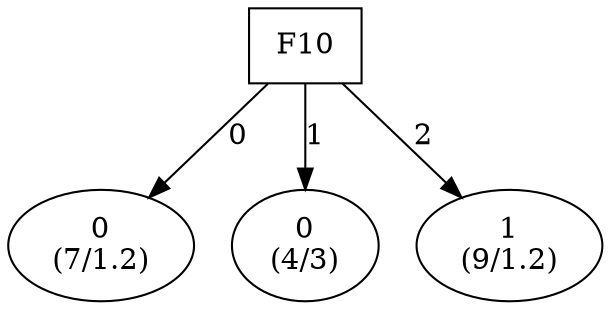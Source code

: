 digraph YaDT {
n0 [ shape=box, label="F10\n"]
n0 -> n1 [label="0"]
n1 [ shape=ellipse, label="0\n(7/1.2)"]
n0 -> n2 [label="1"]
n2 [ shape=ellipse, label="0\n(4/3)"]
n0 -> n3 [label="2"]
n3 [ shape=ellipse, label="1\n(9/1.2)"]
}
